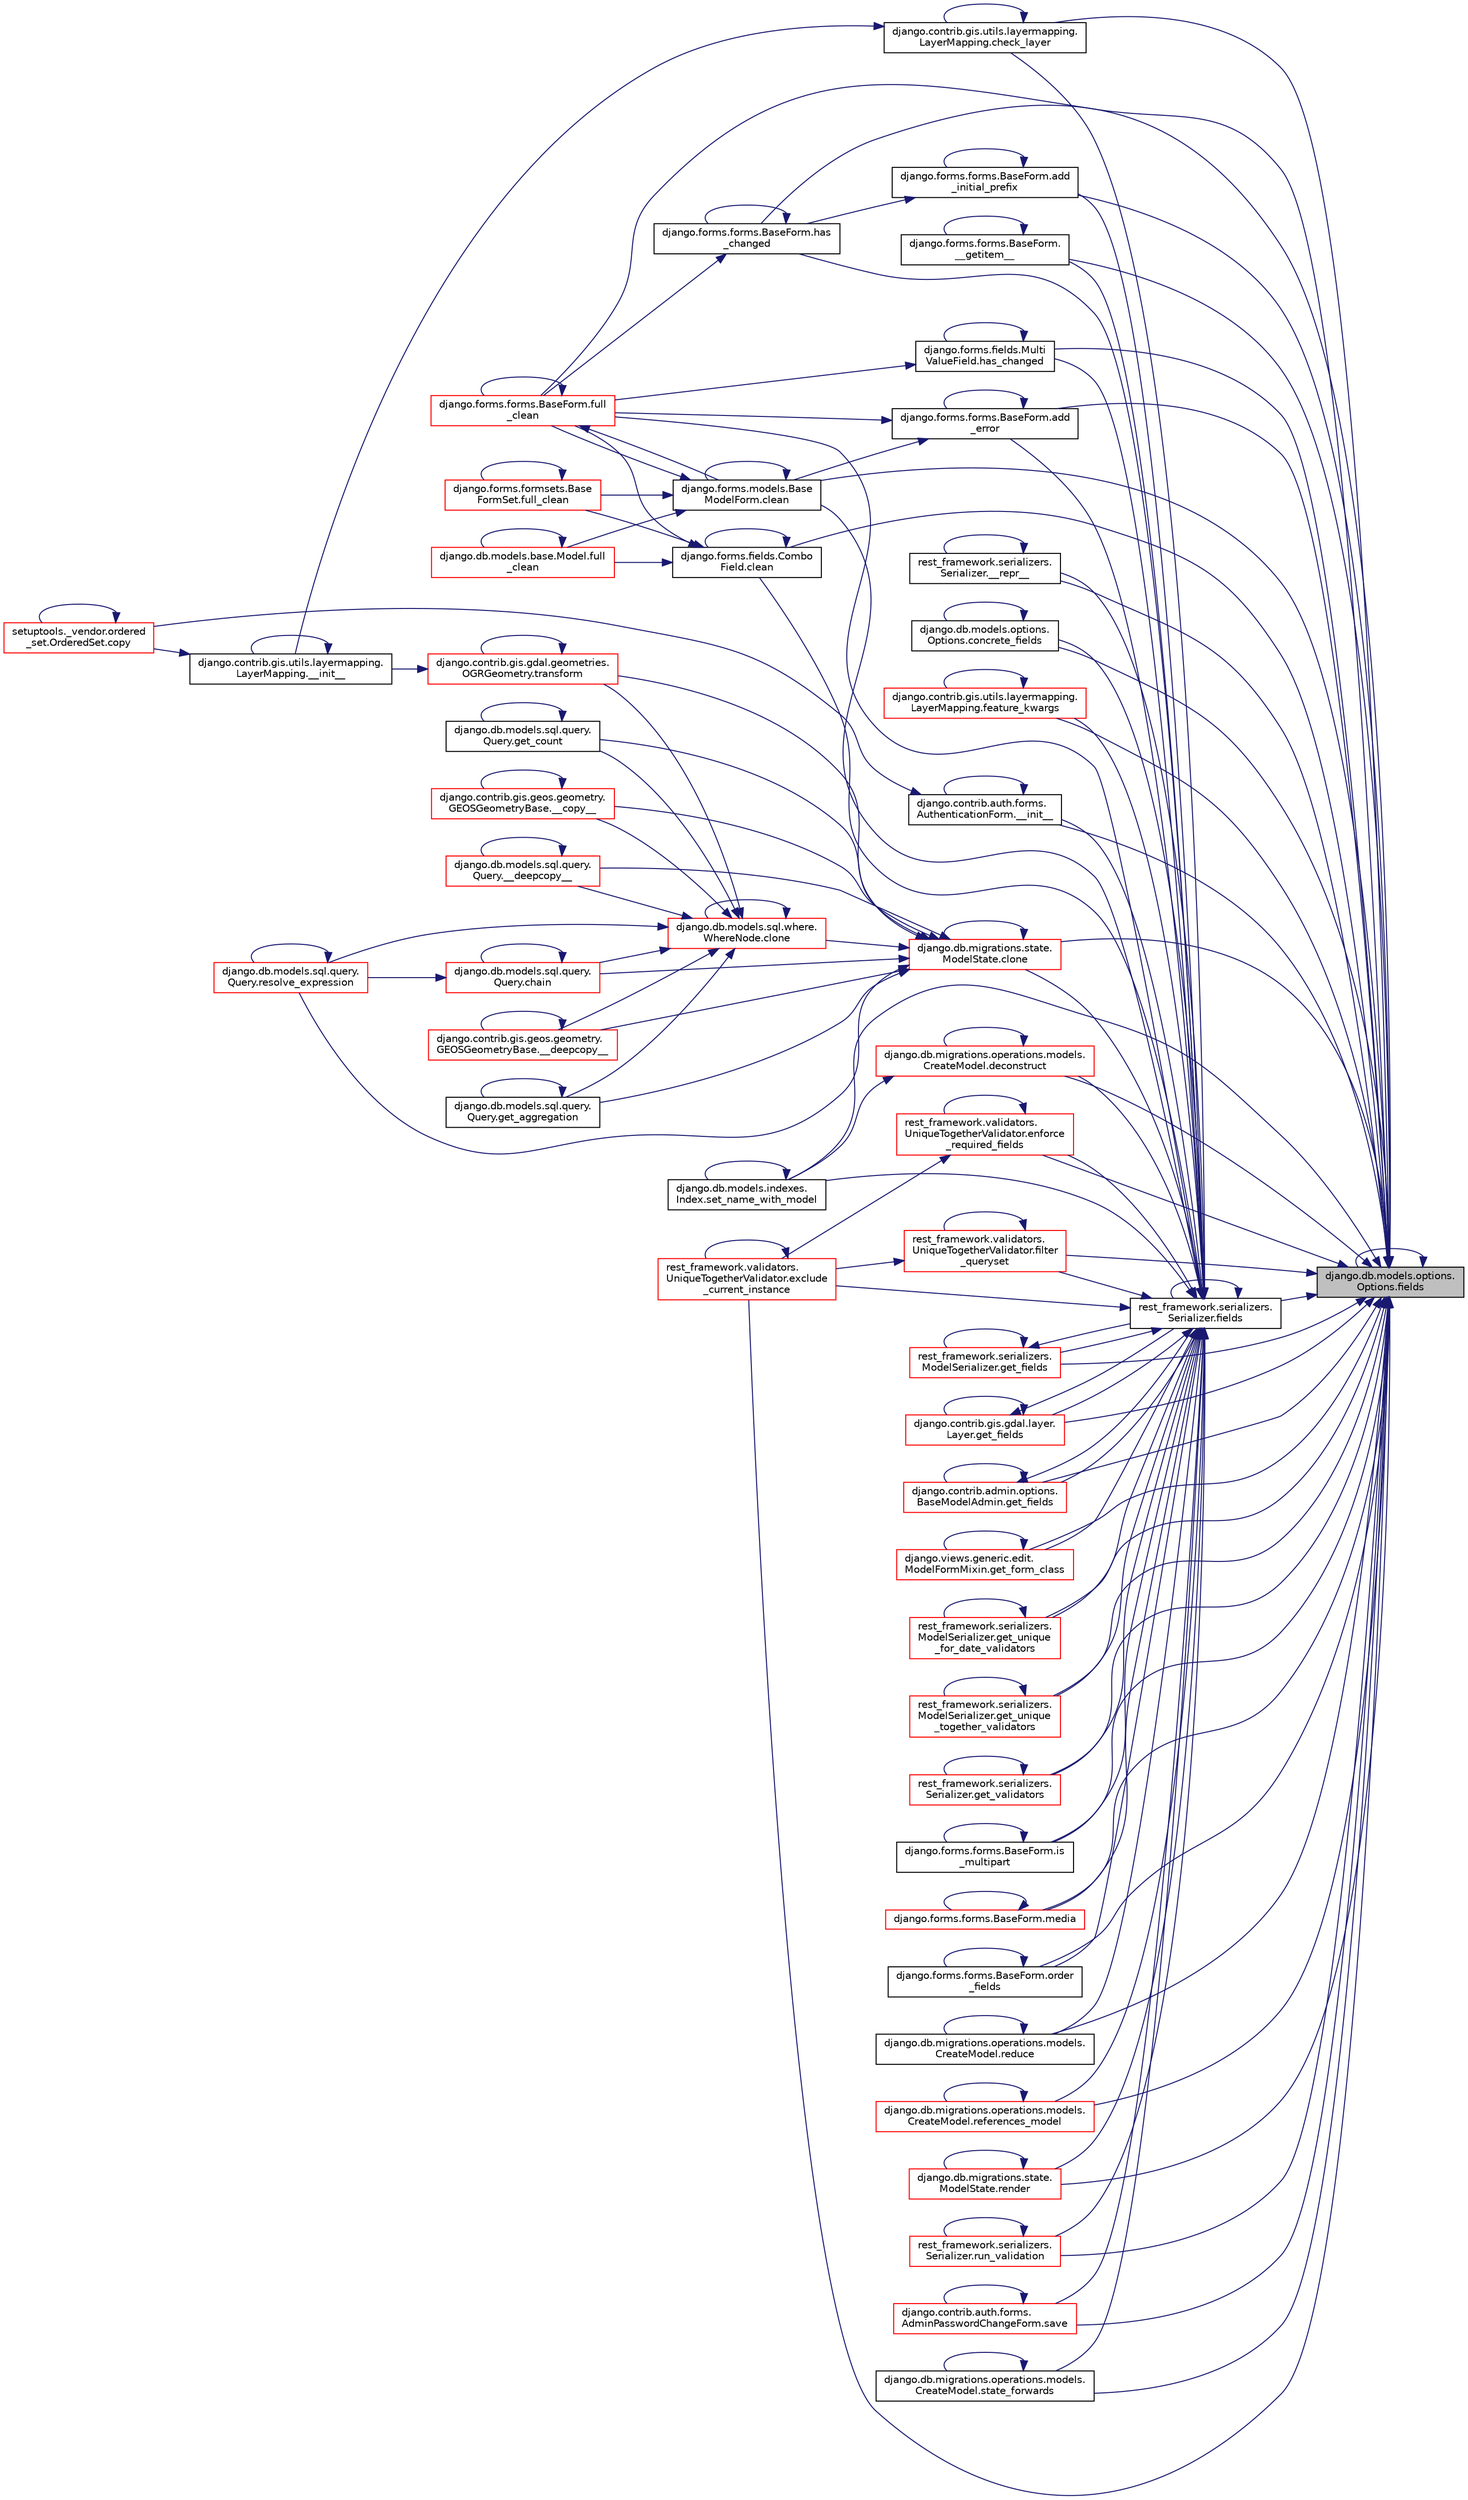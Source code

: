 digraph "django.db.models.options.Options.fields"
{
 // LATEX_PDF_SIZE
  edge [fontname="Helvetica",fontsize="10",labelfontname="Helvetica",labelfontsize="10"];
  node [fontname="Helvetica",fontsize="10",shape=record];
  rankdir="RL";
  Node1 [label="django.db.models.options.\lOptions.fields",height=0.2,width=0.4,color="black", fillcolor="grey75", style="filled", fontcolor="black",tooltip=" "];
  Node1 -> Node2 [dir="back",color="midnightblue",fontsize="10",style="solid",fontname="Helvetica"];
  Node2 [label="django.forms.forms.BaseForm.\l__getitem__",height=0.2,width=0.4,color="black", fillcolor="white", style="filled",URL="$d8/d44/classdjango_1_1forms_1_1forms_1_1_base_form.html#a3fb1bf990702a3b7414a3887dad4a138",tooltip=" "];
  Node2 -> Node2 [dir="back",color="midnightblue",fontsize="10",style="solid",fontname="Helvetica"];
  Node1 -> Node3 [dir="back",color="midnightblue",fontsize="10",style="solid",fontname="Helvetica"];
  Node3 [label="django.contrib.auth.forms.\lAuthenticationForm.__init__",height=0.2,width=0.4,color="black", fillcolor="white", style="filled",URL="$d3/d34/classdjango_1_1contrib_1_1auth_1_1forms_1_1_authentication_form.html#a34702050cb604152ce2d6080dcb745b8",tooltip=" "];
  Node3 -> Node3 [dir="back",color="midnightblue",fontsize="10",style="solid",fontname="Helvetica"];
  Node3 -> Node4 [dir="back",color="midnightblue",fontsize="10",style="solid",fontname="Helvetica"];
  Node4 [label="setuptools._vendor.ordered\l_set.OrderedSet.copy",height=0.2,width=0.4,color="red", fillcolor="white", style="filled",URL="$d0/d40/classsetuptools_1_1__vendor_1_1ordered__set_1_1_ordered_set.html#a84224c403039b9dac5d2794d85073053",tooltip=" "];
  Node4 -> Node4 [dir="back",color="midnightblue",fontsize="10",style="solid",fontname="Helvetica"];
  Node1 -> Node143 [dir="back",color="midnightblue",fontsize="10",style="solid",fontname="Helvetica"];
  Node143 [label="rest_framework.serializers.\lSerializer.__repr__",height=0.2,width=0.4,color="black", fillcolor="white", style="filled",URL="$de/daf/classrest__framework_1_1serializers_1_1_serializer.html#aa4601d5e8fecc97212d2f753b9c44cc7",tooltip=" "];
  Node143 -> Node143 [dir="back",color="midnightblue",fontsize="10",style="solid",fontname="Helvetica"];
  Node1 -> Node144 [dir="back",color="midnightblue",fontsize="10",style="solid",fontname="Helvetica"];
  Node144 [label="django.forms.forms.BaseForm.add\l_error",height=0.2,width=0.4,color="black", fillcolor="white", style="filled",URL="$d8/d44/classdjango_1_1forms_1_1forms_1_1_base_form.html#acf2237ac07f8871141489ce1ae752f76",tooltip=" "];
  Node144 -> Node144 [dir="back",color="midnightblue",fontsize="10",style="solid",fontname="Helvetica"];
  Node144 -> Node136 [dir="back",color="midnightblue",fontsize="10",style="solid",fontname="Helvetica"];
  Node136 [label="django.forms.models.Base\lModelForm.clean",height=0.2,width=0.4,color="black", fillcolor="white", style="filled",URL="$d8/dd8/classdjango_1_1forms_1_1models_1_1_base_model_form.html#abbcddac6d29c87ce3f49fba983f5df0a",tooltip=" "];
  Node136 -> Node136 [dir="back",color="midnightblue",fontsize="10",style="solid",fontname="Helvetica"];
  Node136 -> Node135 [dir="back",color="midnightblue",fontsize="10",style="solid",fontname="Helvetica"];
  Node135 [label="django.forms.forms.BaseForm.full\l_clean",height=0.2,width=0.4,color="red", fillcolor="white", style="filled",URL="$d8/d44/classdjango_1_1forms_1_1forms_1_1_base_form.html#acb359d947a031d78659b4d55addd67fc",tooltip=" "];
  Node135 -> Node136 [dir="back",color="midnightblue",fontsize="10",style="solid",fontname="Helvetica"];
  Node135 -> Node135 [dir="back",color="midnightblue",fontsize="10",style="solid",fontname="Helvetica"];
  Node136 -> Node137 [dir="back",color="midnightblue",fontsize="10",style="solid",fontname="Helvetica"];
  Node137 [label="django.forms.formsets.Base\lFormSet.full_clean",height=0.2,width=0.4,color="red", fillcolor="white", style="filled",URL="$d5/d7f/classdjango_1_1forms_1_1formsets_1_1_base_form_set.html#ab85a836f8efaf3f794e9c34d427967f7",tooltip=" "];
  Node137 -> Node137 [dir="back",color="midnightblue",fontsize="10",style="solid",fontname="Helvetica"];
  Node136 -> Node157 [dir="back",color="midnightblue",fontsize="10",style="solid",fontname="Helvetica"];
  Node157 [label="django.db.models.base.Model.full\l_clean",height=0.2,width=0.4,color="red", fillcolor="white", style="filled",URL="$da/d39/classdjango_1_1db_1_1models_1_1base_1_1_model.html#a29e9a703ef45c4d00285f419164ae278",tooltip=" "];
  Node157 -> Node157 [dir="back",color="midnightblue",fontsize="10",style="solid",fontname="Helvetica"];
  Node144 -> Node135 [dir="back",color="midnightblue",fontsize="10",style="solid",fontname="Helvetica"];
  Node1 -> Node175 [dir="back",color="midnightblue",fontsize="10",style="solid",fontname="Helvetica"];
  Node175 [label="django.forms.forms.BaseForm.add\l_initial_prefix",height=0.2,width=0.4,color="black", fillcolor="white", style="filled",URL="$d8/d44/classdjango_1_1forms_1_1forms_1_1_base_form.html#abddd2ba75710301e26f64a914778cdc6",tooltip=" "];
  Node175 -> Node175 [dir="back",color="midnightblue",fontsize="10",style="solid",fontname="Helvetica"];
  Node175 -> Node176 [dir="back",color="midnightblue",fontsize="10",style="solid",fontname="Helvetica"];
  Node176 [label="django.forms.forms.BaseForm.has\l_changed",height=0.2,width=0.4,color="black", fillcolor="white", style="filled",URL="$d8/d44/classdjango_1_1forms_1_1forms_1_1_base_form.html#a3f6ea4dbe7ae86dadebe7be763ae28ff",tooltip=" "];
  Node176 -> Node135 [dir="back",color="midnightblue",fontsize="10",style="solid",fontname="Helvetica"];
  Node176 -> Node176 [dir="back",color="midnightblue",fontsize="10",style="solid",fontname="Helvetica"];
  Node1 -> Node678 [dir="back",color="midnightblue",fontsize="10",style="solid",fontname="Helvetica"];
  Node678 [label="django.contrib.gis.utils.layermapping.\lLayerMapping.check_layer",height=0.2,width=0.4,color="black", fillcolor="white", style="filled",URL="$d5/d90/classdjango_1_1contrib_1_1gis_1_1utils_1_1layermapping_1_1_layer_mapping.html#aec7350f495bee5299f2692d7b00ae62e",tooltip=" "];
  Node678 -> Node276 [dir="back",color="midnightblue",fontsize="10",style="solid",fontname="Helvetica"];
  Node276 [label="django.contrib.gis.utils.layermapping.\lLayerMapping.__init__",height=0.2,width=0.4,color="black", fillcolor="white", style="filled",URL="$d5/d90/classdjango_1_1contrib_1_1gis_1_1utils_1_1layermapping_1_1_layer_mapping.html#a441abbcdca471c0850e042f57479dcf7",tooltip=" "];
  Node276 -> Node276 [dir="back",color="midnightblue",fontsize="10",style="solid",fontname="Helvetica"];
  Node276 -> Node4 [dir="back",color="midnightblue",fontsize="10",style="solid",fontname="Helvetica"];
  Node678 -> Node678 [dir="back",color="midnightblue",fontsize="10",style="solid",fontname="Helvetica"];
  Node1 -> Node136 [dir="back",color="midnightblue",fontsize="10",style="solid",fontname="Helvetica"];
  Node1 -> Node679 [dir="back",color="midnightblue",fontsize="10",style="solid",fontname="Helvetica"];
  Node679 [label="django.forms.fields.Combo\lField.clean",height=0.2,width=0.4,color="black", fillcolor="white", style="filled",URL="$dd/d80/classdjango_1_1forms_1_1fields_1_1_combo_field.html#ae690c346f89c9dda4bc0f81e059e7fab",tooltip=" "];
  Node679 -> Node679 [dir="back",color="midnightblue",fontsize="10",style="solid",fontname="Helvetica"];
  Node679 -> Node135 [dir="back",color="midnightblue",fontsize="10",style="solid",fontname="Helvetica"];
  Node679 -> Node137 [dir="back",color="midnightblue",fontsize="10",style="solid",fontname="Helvetica"];
  Node679 -> Node157 [dir="back",color="midnightblue",fontsize="10",style="solid",fontname="Helvetica"];
  Node1 -> Node315 [dir="back",color="midnightblue",fontsize="10",style="solid",fontname="Helvetica"];
  Node315 [label="django.db.migrations.state.\lModelState.clone",height=0.2,width=0.4,color="red", fillcolor="white", style="filled",URL="$d1/d62/classdjango_1_1db_1_1migrations_1_1state_1_1_model_state.html#ab5feb03ae6d22923dd5029a5cfb8abb0",tooltip=" "];
  Node315 -> Node196 [dir="back",color="midnightblue",fontsize="10",style="solid",fontname="Helvetica"];
  Node196 [label="django.contrib.gis.geos.geometry.\lGEOSGeometryBase.__copy__",height=0.2,width=0.4,color="red", fillcolor="white", style="filled",URL="$d0/d97/classdjango_1_1contrib_1_1gis_1_1geos_1_1geometry_1_1_g_e_o_s_geometry_base.html#ad0b8f9f034cdd53b3646bc83bebfee9d",tooltip=" "];
  Node196 -> Node196 [dir="back",color="midnightblue",fontsize="10",style="solid",fontname="Helvetica"];
  Node315 -> Node266 [dir="back",color="midnightblue",fontsize="10",style="solid",fontname="Helvetica"];
  Node266 [label="django.db.models.sql.query.\lQuery.__deepcopy__",height=0.2,width=0.4,color="red", fillcolor="white", style="filled",URL="$d6/d30/classdjango_1_1db_1_1models_1_1sql_1_1query_1_1_query.html#a47d0b39c5cf5d7f03c4ce7f394792e9e",tooltip=" "];
  Node266 -> Node266 [dir="back",color="midnightblue",fontsize="10",style="solid",fontname="Helvetica"];
  Node315 -> Node268 [dir="back",color="midnightblue",fontsize="10",style="solid",fontname="Helvetica"];
  Node268 [label="django.contrib.gis.geos.geometry.\lGEOSGeometryBase.__deepcopy__",height=0.2,width=0.4,color="red", fillcolor="white", style="filled",URL="$d0/d97/classdjango_1_1contrib_1_1gis_1_1geos_1_1geometry_1_1_g_e_o_s_geometry_base.html#abd885baf64b30178d1b8fc440359bd52",tooltip=" "];
  Node268 -> Node268 [dir="back",color="midnightblue",fontsize="10",style="solid",fontname="Helvetica"];
  Node315 -> Node269 [dir="back",color="midnightblue",fontsize="10",style="solid",fontname="Helvetica"];
  Node269 [label="django.db.models.sql.query.\lQuery.chain",height=0.2,width=0.4,color="red", fillcolor="white", style="filled",URL="$d6/d30/classdjango_1_1db_1_1models_1_1sql_1_1query_1_1_query.html#a37be68b6aa70388830ba40dcf69226e0",tooltip=" "];
  Node269 -> Node269 [dir="back",color="midnightblue",fontsize="10",style="solid",fontname="Helvetica"];
  Node269 -> Node271 [dir="back",color="midnightblue",fontsize="10",style="solid",fontname="Helvetica"];
  Node271 [label="django.db.models.sql.query.\lQuery.resolve_expression",height=0.2,width=0.4,color="red", fillcolor="white", style="filled",URL="$d6/d30/classdjango_1_1db_1_1models_1_1sql_1_1query_1_1_query.html#a9e8ca457b39c8f73a40d5ab53980fe1b",tooltip=" "];
  Node271 -> Node271 [dir="back",color="midnightblue",fontsize="10",style="solid",fontname="Helvetica"];
  Node315 -> Node315 [dir="back",color="midnightblue",fontsize="10",style="solid",fontname="Helvetica"];
  Node315 -> Node272 [dir="back",color="midnightblue",fontsize="10",style="solid",fontname="Helvetica"];
  Node272 [label="django.db.models.sql.where.\lWhereNode.clone",height=0.2,width=0.4,color="red", fillcolor="white", style="filled",URL="$db/da3/classdjango_1_1db_1_1models_1_1sql_1_1where_1_1_where_node.html#aa169773c5fb2dda662bec5946ed79263",tooltip=" "];
  Node272 -> Node196 [dir="back",color="midnightblue",fontsize="10",style="solid",fontname="Helvetica"];
  Node272 -> Node266 [dir="back",color="midnightblue",fontsize="10",style="solid",fontname="Helvetica"];
  Node272 -> Node268 [dir="back",color="midnightblue",fontsize="10",style="solid",fontname="Helvetica"];
  Node272 -> Node269 [dir="back",color="midnightblue",fontsize="10",style="solid",fontname="Helvetica"];
  Node272 -> Node272 [dir="back",color="midnightblue",fontsize="10",style="solid",fontname="Helvetica"];
  Node272 -> Node273 [dir="back",color="midnightblue",fontsize="10",style="solid",fontname="Helvetica"];
  Node273 [label="django.db.models.sql.query.\lQuery.get_aggregation",height=0.2,width=0.4,color="black", fillcolor="white", style="filled",URL="$d6/d30/classdjango_1_1db_1_1models_1_1sql_1_1query_1_1_query.html#ab4d610fd0c5584b3a54114136328c7f2",tooltip=" "];
  Node273 -> Node273 [dir="back",color="midnightblue",fontsize="10",style="solid",fontname="Helvetica"];
  Node272 -> Node274 [dir="back",color="midnightblue",fontsize="10",style="solid",fontname="Helvetica"];
  Node274 [label="django.db.models.sql.query.\lQuery.get_count",height=0.2,width=0.4,color="black", fillcolor="white", style="filled",URL="$d6/d30/classdjango_1_1db_1_1models_1_1sql_1_1query_1_1_query.html#ac79609ff8cae523450ee522120f71f02",tooltip=" "];
  Node274 -> Node274 [dir="back",color="midnightblue",fontsize="10",style="solid",fontname="Helvetica"];
  Node272 -> Node271 [dir="back",color="midnightblue",fontsize="10",style="solid",fontname="Helvetica"];
  Node272 -> Node275 [dir="back",color="midnightblue",fontsize="10",style="solid",fontname="Helvetica"];
  Node275 [label="django.contrib.gis.gdal.geometries.\lOGRGeometry.transform",height=0.2,width=0.4,color="red", fillcolor="white", style="filled",URL="$dd/d78/classdjango_1_1contrib_1_1gis_1_1gdal_1_1geometries_1_1_o_g_r_geometry.html#a226a7d57d4415577e5134c074054bc99",tooltip=" "];
  Node275 -> Node276 [dir="back",color="midnightblue",fontsize="10",style="solid",fontname="Helvetica"];
  Node275 -> Node275 [dir="back",color="midnightblue",fontsize="10",style="solid",fontname="Helvetica"];
  Node315 -> Node273 [dir="back",color="midnightblue",fontsize="10",style="solid",fontname="Helvetica"];
  Node315 -> Node274 [dir="back",color="midnightblue",fontsize="10",style="solid",fontname="Helvetica"];
  Node315 -> Node271 [dir="back",color="midnightblue",fontsize="10",style="solid",fontname="Helvetica"];
  Node315 -> Node275 [dir="back",color="midnightblue",fontsize="10",style="solid",fontname="Helvetica"];
  Node1 -> Node680 [dir="back",color="midnightblue",fontsize="10",style="solid",fontname="Helvetica"];
  Node680 [label="django.db.models.options.\lOptions.concrete_fields",height=0.2,width=0.4,color="black", fillcolor="white", style="filled",URL="$d4/d60/classdjango_1_1db_1_1models_1_1options_1_1_options.html#a67aefc94fe6d8fd7e27f9f143798162d",tooltip=" "];
  Node680 -> Node680 [dir="back",color="midnightblue",fontsize="10",style="solid",fontname="Helvetica"];
  Node1 -> Node316 [dir="back",color="midnightblue",fontsize="10",style="solid",fontname="Helvetica"];
  Node316 [label="django.db.migrations.operations.models.\lCreateModel.deconstruct",height=0.2,width=0.4,color="red", fillcolor="white", style="filled",URL="$df/de7/classdjango_1_1db_1_1migrations_1_1operations_1_1models_1_1_create_model.html#a910fdf57be013d29c67fcadc89a5d359",tooltip=" "];
  Node316 -> Node316 [dir="back",color="midnightblue",fontsize="10",style="solid",fontname="Helvetica"];
  Node316 -> Node63 [dir="back",color="midnightblue",fontsize="10",style="solid",fontname="Helvetica"];
  Node63 [label="django.db.models.indexes.\lIndex.set_name_with_model",height=0.2,width=0.4,color="black", fillcolor="white", style="filled",URL="$d9/de5/classdjango_1_1db_1_1models_1_1indexes_1_1_index.html#ad8bab6d1f54debbb6b41a1f78fede196",tooltip=" "];
  Node63 -> Node63 [dir="back",color="midnightblue",fontsize="10",style="solid",fontname="Helvetica"];
  Node1 -> Node681 [dir="back",color="midnightblue",fontsize="10",style="solid",fontname="Helvetica"];
  Node681 [label="rest_framework.validators.\lUniqueTogetherValidator.enforce\l_required_fields",height=0.2,width=0.4,color="red", fillcolor="white", style="filled",URL="$d8/df3/classrest__framework_1_1validators_1_1_unique_together_validator.html#a2a2b61e098e1f3d55c7e138853979090",tooltip=" "];
  Node681 -> Node681 [dir="back",color="midnightblue",fontsize="10",style="solid",fontname="Helvetica"];
  Node681 -> Node362 [dir="back",color="midnightblue",fontsize="10",style="solid",fontname="Helvetica"];
  Node362 [label="rest_framework.validators.\lUniqueTogetherValidator.exclude\l_current_instance",height=0.2,width=0.4,color="red", fillcolor="white", style="filled",URL="$d8/df3/classrest__framework_1_1validators_1_1_unique_together_validator.html#a872e5afbee8c4160bba291bf2dbc9a96",tooltip=" "];
  Node362 -> Node362 [dir="back",color="midnightblue",fontsize="10",style="solid",fontname="Helvetica"];
  Node1 -> Node362 [dir="back",color="midnightblue",fontsize="10",style="solid",fontname="Helvetica"];
  Node1 -> Node279 [dir="back",color="midnightblue",fontsize="10",style="solid",fontname="Helvetica"];
  Node279 [label="django.contrib.gis.utils.layermapping.\lLayerMapping.feature_kwargs",height=0.2,width=0.4,color="red", fillcolor="white", style="filled",URL="$d5/d90/classdjango_1_1contrib_1_1gis_1_1utils_1_1layermapping_1_1_layer_mapping.html#a2ce667d8211089d090e8bac0189c6e8d",tooltip=" "];
  Node279 -> Node279 [dir="back",color="midnightblue",fontsize="10",style="solid",fontname="Helvetica"];
  Node1 -> Node1 [dir="back",color="midnightblue",fontsize="10",style="solid",fontname="Helvetica"];
  Node1 -> Node682 [dir="back",color="midnightblue",fontsize="10",style="solid",fontname="Helvetica"];
  Node682 [label="rest_framework.serializers.\lSerializer.fields",height=0.2,width=0.4,color="black", fillcolor="white", style="filled",URL="$de/daf/classrest__framework_1_1serializers_1_1_serializer.html#a304b94e9bf70334bb75af37586bb82fd",tooltip=" "];
  Node682 -> Node2 [dir="back",color="midnightblue",fontsize="10",style="solid",fontname="Helvetica"];
  Node682 -> Node3 [dir="back",color="midnightblue",fontsize="10",style="solid",fontname="Helvetica"];
  Node682 -> Node143 [dir="back",color="midnightblue",fontsize="10",style="solid",fontname="Helvetica"];
  Node682 -> Node144 [dir="back",color="midnightblue",fontsize="10",style="solid",fontname="Helvetica"];
  Node682 -> Node175 [dir="back",color="midnightblue",fontsize="10",style="solid",fontname="Helvetica"];
  Node682 -> Node678 [dir="back",color="midnightblue",fontsize="10",style="solid",fontname="Helvetica"];
  Node682 -> Node136 [dir="back",color="midnightblue",fontsize="10",style="solid",fontname="Helvetica"];
  Node682 -> Node679 [dir="back",color="midnightblue",fontsize="10",style="solid",fontname="Helvetica"];
  Node682 -> Node315 [dir="back",color="midnightblue",fontsize="10",style="solid",fontname="Helvetica"];
  Node682 -> Node680 [dir="back",color="midnightblue",fontsize="10",style="solid",fontname="Helvetica"];
  Node682 -> Node316 [dir="back",color="midnightblue",fontsize="10",style="solid",fontname="Helvetica"];
  Node682 -> Node681 [dir="back",color="midnightblue",fontsize="10",style="solid",fontname="Helvetica"];
  Node682 -> Node362 [dir="back",color="midnightblue",fontsize="10",style="solid",fontname="Helvetica"];
  Node682 -> Node279 [dir="back",color="midnightblue",fontsize="10",style="solid",fontname="Helvetica"];
  Node682 -> Node682 [dir="back",color="midnightblue",fontsize="10",style="solid",fontname="Helvetica"];
  Node682 -> Node683 [dir="back",color="midnightblue",fontsize="10",style="solid",fontname="Helvetica"];
  Node683 [label="rest_framework.validators.\lUniqueTogetherValidator.filter\l_queryset",height=0.2,width=0.4,color="red", fillcolor="white", style="filled",URL="$d8/df3/classrest__framework_1_1validators_1_1_unique_together_validator.html#a4febe85f06aaa05c2e5372e409847ae1",tooltip=" "];
  Node683 -> Node362 [dir="back",color="midnightblue",fontsize="10",style="solid",fontname="Helvetica"];
  Node683 -> Node683 [dir="back",color="midnightblue",fontsize="10",style="solid",fontname="Helvetica"];
  Node682 -> Node135 [dir="back",color="midnightblue",fontsize="10",style="solid",fontname="Helvetica"];
  Node682 -> Node684 [dir="back",color="midnightblue",fontsize="10",style="solid",fontname="Helvetica"];
  Node684 [label="rest_framework.serializers.\lModelSerializer.get_fields",height=0.2,width=0.4,color="red", fillcolor="white", style="filled",URL="$d7/d55/classrest__framework_1_1serializers_1_1_model_serializer.html#a38dff61204b2a76b4314247cc2ae2cfd",tooltip=" "];
  Node684 -> Node682 [dir="back",color="midnightblue",fontsize="10",style="solid",fontname="Helvetica"];
  Node684 -> Node684 [dir="back",color="midnightblue",fontsize="10",style="solid",fontname="Helvetica"];
  Node682 -> Node688 [dir="back",color="midnightblue",fontsize="10",style="solid",fontname="Helvetica"];
  Node688 [label="django.contrib.gis.gdal.layer.\lLayer.get_fields",height=0.2,width=0.4,color="red", fillcolor="white", style="filled",URL="$d9/d84/classdjango_1_1contrib_1_1gis_1_1gdal_1_1layer_1_1_layer.html#ad617209f98d8a14de1f74a1f18a1d1ae",tooltip=" "];
  Node688 -> Node682 [dir="back",color="midnightblue",fontsize="10",style="solid",fontname="Helvetica"];
  Node688 -> Node688 [dir="back",color="midnightblue",fontsize="10",style="solid",fontname="Helvetica"];
  Node682 -> Node689 [dir="back",color="midnightblue",fontsize="10",style="solid",fontname="Helvetica"];
  Node689 [label="django.contrib.admin.options.\lBaseModelAdmin.get_fields",height=0.2,width=0.4,color="red", fillcolor="white", style="filled",URL="$d3/dd6/classdjango_1_1contrib_1_1admin_1_1options_1_1_base_model_admin.html#a5b29108ed3553c8fcd800d6995d84b60",tooltip=" "];
  Node689 -> Node682 [dir="back",color="midnightblue",fontsize="10",style="solid",fontname="Helvetica"];
  Node689 -> Node689 [dir="back",color="midnightblue",fontsize="10",style="solid",fontname="Helvetica"];
  Node682 -> Node433 [dir="back",color="midnightblue",fontsize="10",style="solid",fontname="Helvetica"];
  Node433 [label="django.views.generic.edit.\lModelFormMixin.get_form_class",height=0.2,width=0.4,color="red", fillcolor="white", style="filled",URL="$d9/de4/classdjango_1_1views_1_1generic_1_1edit_1_1_model_form_mixin.html#ab5f7deaff78cbca18e8d853aa6500f68",tooltip=" "];
  Node433 -> Node433 [dir="back",color="midnightblue",fontsize="10",style="solid",fontname="Helvetica"];
  Node682 -> Node690 [dir="back",color="midnightblue",fontsize="10",style="solid",fontname="Helvetica"];
  Node690 [label="rest_framework.serializers.\lModelSerializer.get_unique\l_for_date_validators",height=0.2,width=0.4,color="red", fillcolor="white", style="filled",URL="$d7/d55/classrest__framework_1_1serializers_1_1_model_serializer.html#a39d87bb78f7f5522b11bad4696395e87",tooltip=" "];
  Node690 -> Node690 [dir="back",color="midnightblue",fontsize="10",style="solid",fontname="Helvetica"];
  Node682 -> Node693 [dir="back",color="midnightblue",fontsize="10",style="solid",fontname="Helvetica"];
  Node693 [label="rest_framework.serializers.\lModelSerializer.get_unique\l_together_validators",height=0.2,width=0.4,color="red", fillcolor="white", style="filled",URL="$d7/d55/classrest__framework_1_1serializers_1_1_model_serializer.html#a4b323d37d80c62a63ae94c8b3e798ae6",tooltip=" "];
  Node693 -> Node693 [dir="back",color="midnightblue",fontsize="10",style="solid",fontname="Helvetica"];
  Node682 -> Node694 [dir="back",color="midnightblue",fontsize="10",style="solid",fontname="Helvetica"];
  Node694 [label="rest_framework.serializers.\lSerializer.get_validators",height=0.2,width=0.4,color="red", fillcolor="white", style="filled",URL="$de/daf/classrest__framework_1_1serializers_1_1_serializer.html#a0326ac7e99473eb6ada17f0f6843573a",tooltip=" "];
  Node694 -> Node694 [dir="back",color="midnightblue",fontsize="10",style="solid",fontname="Helvetica"];
  Node682 -> Node176 [dir="back",color="midnightblue",fontsize="10",style="solid",fontname="Helvetica"];
  Node682 -> Node695 [dir="back",color="midnightblue",fontsize="10",style="solid",fontname="Helvetica"];
  Node695 [label="django.forms.fields.Multi\lValueField.has_changed",height=0.2,width=0.4,color="black", fillcolor="white", style="filled",URL="$da/dea/classdjango_1_1forms_1_1fields_1_1_multi_value_field.html#a59616b657f90df5db85af3ecf2d87188",tooltip=" "];
  Node695 -> Node135 [dir="back",color="midnightblue",fontsize="10",style="solid",fontname="Helvetica"];
  Node695 -> Node695 [dir="back",color="midnightblue",fontsize="10",style="solid",fontname="Helvetica"];
  Node682 -> Node696 [dir="back",color="midnightblue",fontsize="10",style="solid",fontname="Helvetica"];
  Node696 [label="django.forms.forms.BaseForm.is\l_multipart",height=0.2,width=0.4,color="black", fillcolor="white", style="filled",URL="$d8/d44/classdjango_1_1forms_1_1forms_1_1_base_form.html#a2186c2cb73015ef13de12a1b3e252af8",tooltip=" "];
  Node696 -> Node696 [dir="back",color="midnightblue",fontsize="10",style="solid",fontname="Helvetica"];
  Node682 -> Node697 [dir="back",color="midnightblue",fontsize="10",style="solid",fontname="Helvetica"];
  Node697 [label="django.forms.forms.BaseForm.media",height=0.2,width=0.4,color="red", fillcolor="white", style="filled",URL="$d8/d44/classdjango_1_1forms_1_1forms_1_1_base_form.html#af5bc2779abc8b01ffdfe0345dfd90634",tooltip=" "];
  Node697 -> Node697 [dir="back",color="midnightblue",fontsize="10",style="solid",fontname="Helvetica"];
  Node682 -> Node700 [dir="back",color="midnightblue",fontsize="10",style="solid",fontname="Helvetica"];
  Node700 [label="django.forms.forms.BaseForm.order\l_fields",height=0.2,width=0.4,color="black", fillcolor="white", style="filled",URL="$d8/d44/classdjango_1_1forms_1_1forms_1_1_base_form.html#ae4b5e84dff8edd3a3beae36dc5460826",tooltip=" "];
  Node700 -> Node700 [dir="back",color="midnightblue",fontsize="10",style="solid",fontname="Helvetica"];
  Node682 -> Node325 [dir="back",color="midnightblue",fontsize="10",style="solid",fontname="Helvetica"];
  Node325 [label="django.db.migrations.operations.models.\lCreateModel.reduce",height=0.2,width=0.4,color="black", fillcolor="white", style="filled",URL="$df/de7/classdjango_1_1db_1_1migrations_1_1operations_1_1models_1_1_create_model.html#a4747cc5f9daa0f3dc8d040d85c42f591",tooltip=" "];
  Node325 -> Node325 [dir="back",color="midnightblue",fontsize="10",style="solid",fontname="Helvetica"];
  Node682 -> Node701 [dir="back",color="midnightblue",fontsize="10",style="solid",fontname="Helvetica"];
  Node701 [label="django.db.migrations.operations.models.\lCreateModel.references_model",height=0.2,width=0.4,color="red", fillcolor="white", style="filled",URL="$df/de7/classdjango_1_1db_1_1migrations_1_1operations_1_1models_1_1_create_model.html#afd089987cb98c89b73ac902a946611ba",tooltip=" "];
  Node701 -> Node701 [dir="back",color="midnightblue",fontsize="10",style="solid",fontname="Helvetica"];
  Node682 -> Node326 [dir="back",color="midnightblue",fontsize="10",style="solid",fontname="Helvetica"];
  Node326 [label="django.db.migrations.state.\lModelState.render",height=0.2,width=0.4,color="red", fillcolor="white", style="filled",URL="$d1/d62/classdjango_1_1db_1_1migrations_1_1state_1_1_model_state.html#a671a1ed529a03603cbccb7a8222d2a1d",tooltip=" "];
  Node326 -> Node326 [dir="back",color="midnightblue",fontsize="10",style="solid",fontname="Helvetica"];
  Node682 -> Node379 [dir="back",color="midnightblue",fontsize="10",style="solid",fontname="Helvetica"];
  Node379 [label="rest_framework.serializers.\lSerializer.run_validation",height=0.2,width=0.4,color="red", fillcolor="white", style="filled",URL="$de/daf/classrest__framework_1_1serializers_1_1_serializer.html#a4ba93749a73234e807f686e27e44f641",tooltip=" "];
  Node379 -> Node379 [dir="back",color="midnightblue",fontsize="10",style="solid",fontname="Helvetica"];
  Node682 -> Node356 [dir="back",color="midnightblue",fontsize="10",style="solid",fontname="Helvetica"];
  Node356 [label="django.contrib.auth.forms.\lAdminPasswordChangeForm.save",height=0.2,width=0.4,color="red", fillcolor="white", style="filled",URL="$d7/db6/classdjango_1_1contrib_1_1auth_1_1forms_1_1_admin_password_change_form.html#a518d15d83bb09f0cd3e5ded33fd22852",tooltip=" "];
  Node356 -> Node356 [dir="back",color="midnightblue",fontsize="10",style="solid",fontname="Helvetica"];
  Node682 -> Node63 [dir="back",color="midnightblue",fontsize="10",style="solid",fontname="Helvetica"];
  Node682 -> Node328 [dir="back",color="midnightblue",fontsize="10",style="solid",fontname="Helvetica"];
  Node328 [label="django.db.migrations.operations.models.\lCreateModel.state_forwards",height=0.2,width=0.4,color="black", fillcolor="white", style="filled",URL="$df/de7/classdjango_1_1db_1_1migrations_1_1operations_1_1models_1_1_create_model.html#a0bcab5c3c57ecdcfb3ab5f3aa318235f",tooltip=" "];
  Node328 -> Node328 [dir="back",color="midnightblue",fontsize="10",style="solid",fontname="Helvetica"];
  Node1 -> Node683 [dir="back",color="midnightblue",fontsize="10",style="solid",fontname="Helvetica"];
  Node1 -> Node135 [dir="back",color="midnightblue",fontsize="10",style="solid",fontname="Helvetica"];
  Node1 -> Node684 [dir="back",color="midnightblue",fontsize="10",style="solid",fontname="Helvetica"];
  Node1 -> Node688 [dir="back",color="midnightblue",fontsize="10",style="solid",fontname="Helvetica"];
  Node1 -> Node689 [dir="back",color="midnightblue",fontsize="10",style="solid",fontname="Helvetica"];
  Node1 -> Node433 [dir="back",color="midnightblue",fontsize="10",style="solid",fontname="Helvetica"];
  Node1 -> Node690 [dir="back",color="midnightblue",fontsize="10",style="solid",fontname="Helvetica"];
  Node1 -> Node693 [dir="back",color="midnightblue",fontsize="10",style="solid",fontname="Helvetica"];
  Node1 -> Node694 [dir="back",color="midnightblue",fontsize="10",style="solid",fontname="Helvetica"];
  Node1 -> Node176 [dir="back",color="midnightblue",fontsize="10",style="solid",fontname="Helvetica"];
  Node1 -> Node695 [dir="back",color="midnightblue",fontsize="10",style="solid",fontname="Helvetica"];
  Node1 -> Node696 [dir="back",color="midnightblue",fontsize="10",style="solid",fontname="Helvetica"];
  Node1 -> Node697 [dir="back",color="midnightblue",fontsize="10",style="solid",fontname="Helvetica"];
  Node1 -> Node700 [dir="back",color="midnightblue",fontsize="10",style="solid",fontname="Helvetica"];
  Node1 -> Node325 [dir="back",color="midnightblue",fontsize="10",style="solid",fontname="Helvetica"];
  Node1 -> Node701 [dir="back",color="midnightblue",fontsize="10",style="solid",fontname="Helvetica"];
  Node1 -> Node326 [dir="back",color="midnightblue",fontsize="10",style="solid",fontname="Helvetica"];
  Node1 -> Node379 [dir="back",color="midnightblue",fontsize="10",style="solid",fontname="Helvetica"];
  Node1 -> Node356 [dir="back",color="midnightblue",fontsize="10",style="solid",fontname="Helvetica"];
  Node1 -> Node63 [dir="back",color="midnightblue",fontsize="10",style="solid",fontname="Helvetica"];
  Node1 -> Node328 [dir="back",color="midnightblue",fontsize="10",style="solid",fontname="Helvetica"];
}
